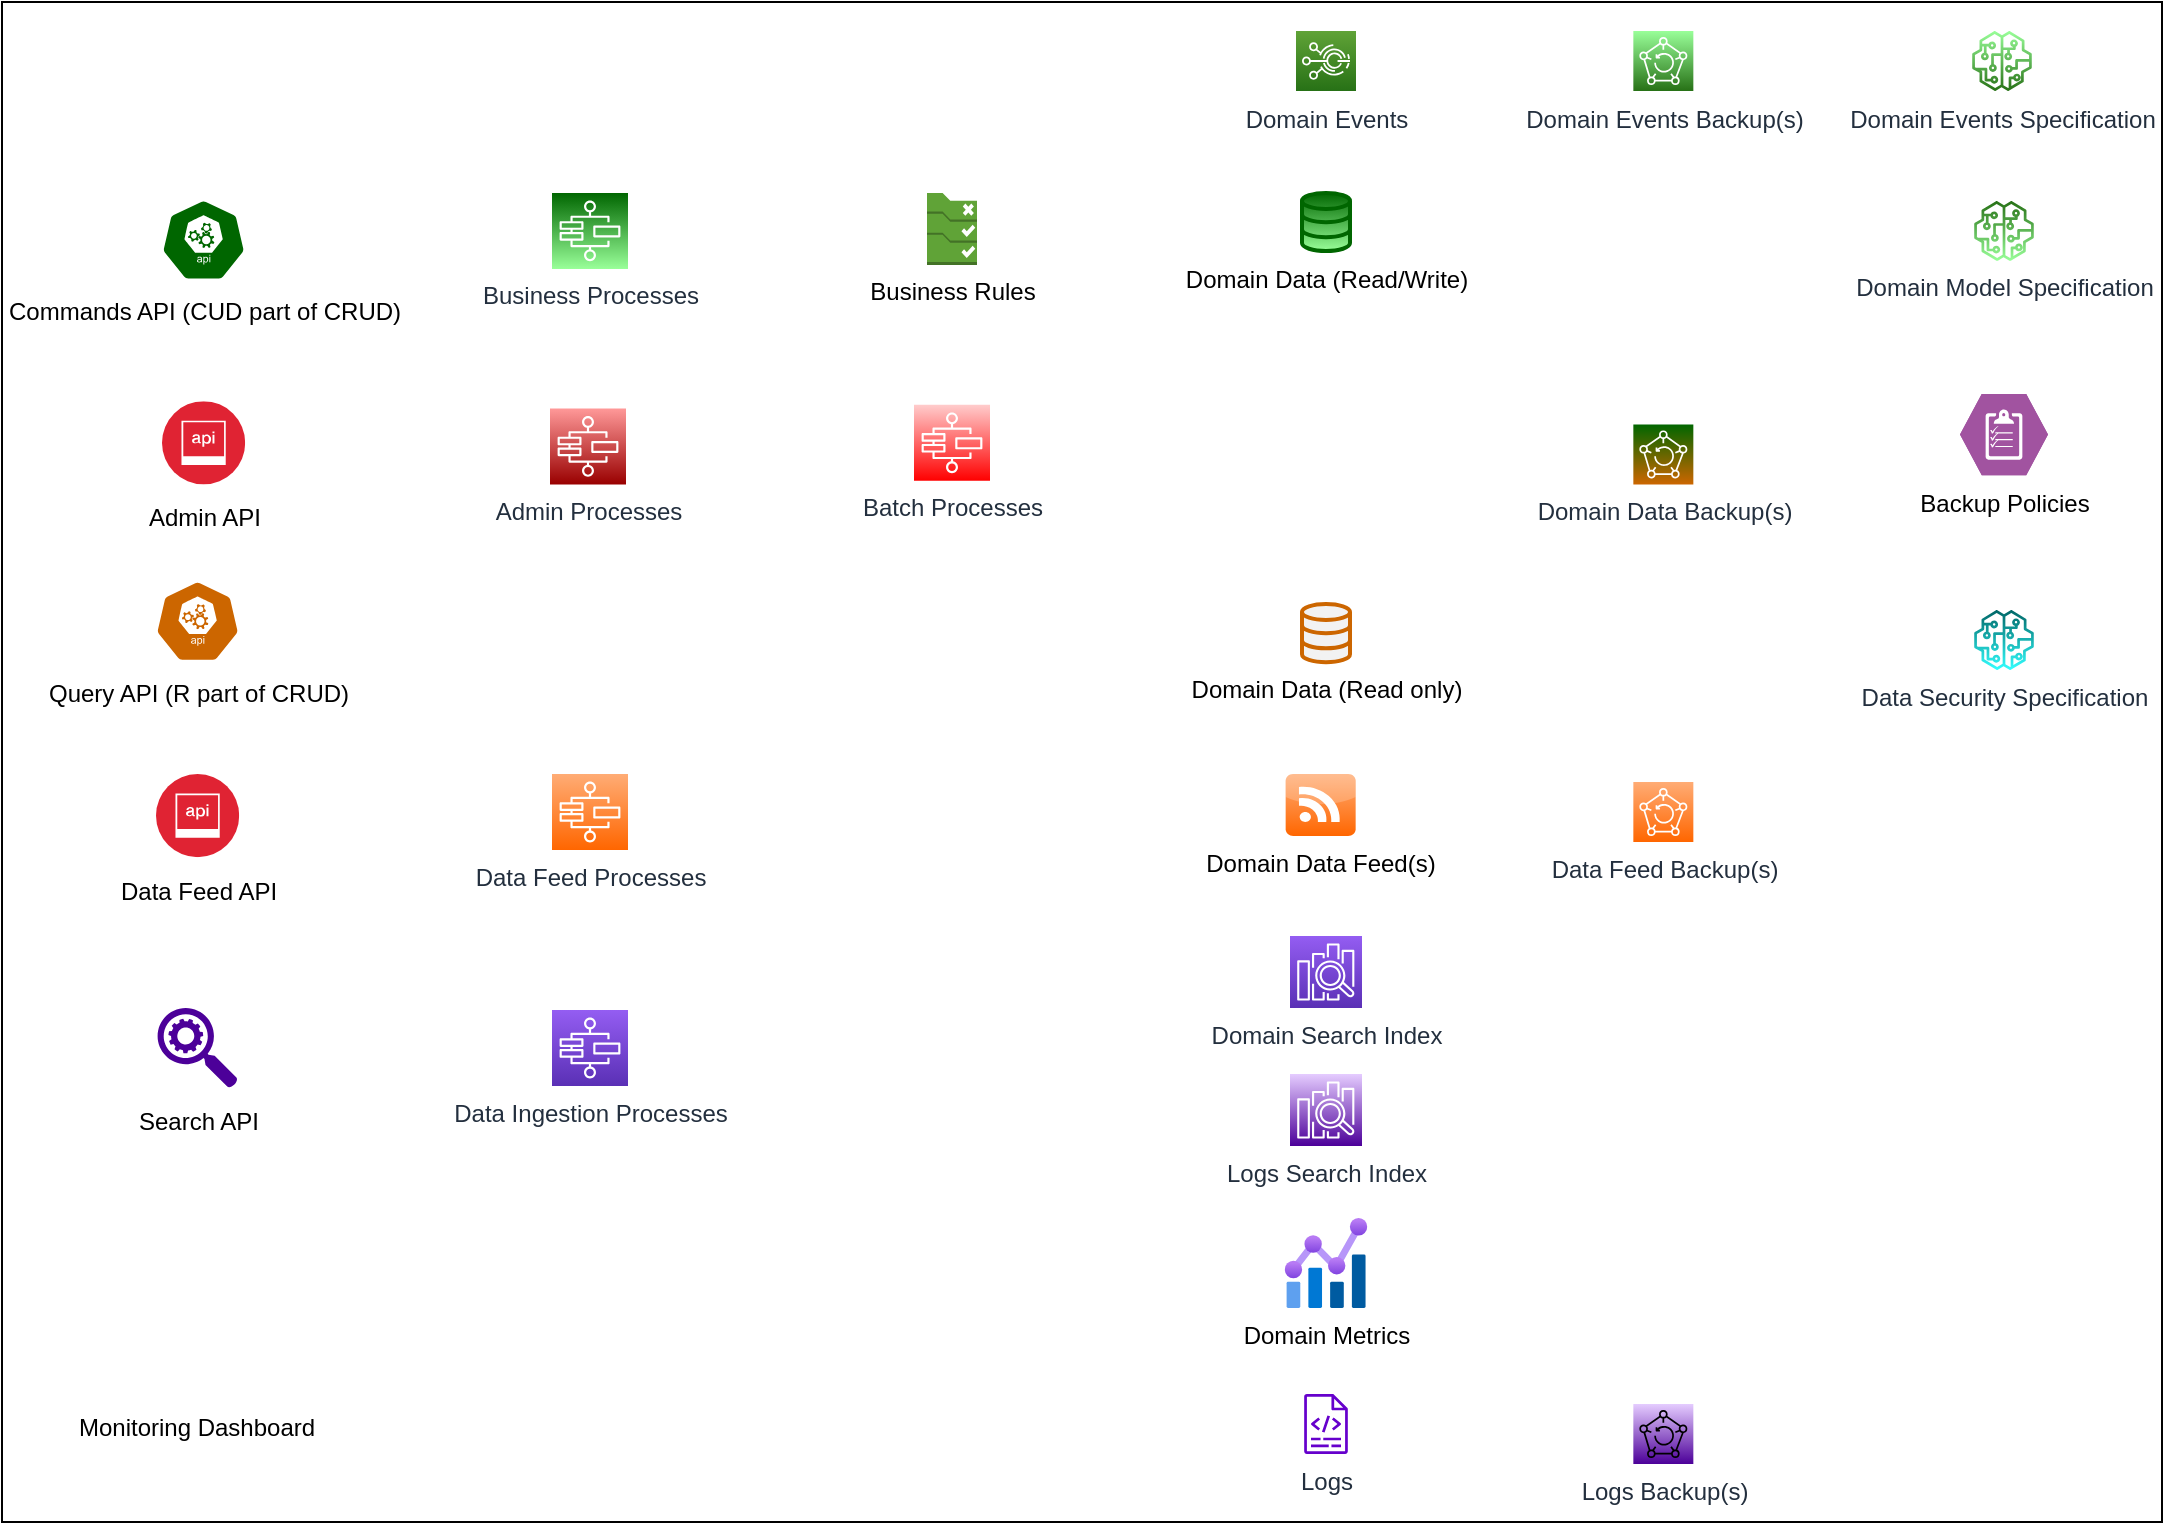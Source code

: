<mxfile version="18.1.1" type="github" pages="2">
  <diagram id="YpfgOicpe_ktB0YQQekx" name="Big picture view - Business Domain">
    <mxGraphModel dx="1248" dy="804" grid="1" gridSize="10" guides="1" tooltips="1" connect="1" arrows="1" fold="1" page="1" pageScale="1" pageWidth="1169" pageHeight="827" math="0" shadow="0">
      <root>
        <mxCell id="0" />
        <mxCell id="1" parent="0" />
        <mxCell id="rvYusmREHdtUx_hZXpQg-1" value="" style="rounded=0;whiteSpace=wrap;html=1;fillColor=none;" parent="1" vertex="1">
          <mxGeometry x="40" y="34" width="1080" height="760" as="geometry" />
        </mxCell>
        <mxCell id="rvYusmREHdtUx_hZXpQg-4" value="&lt;br&gt;&lt;br&gt;&lt;br&gt;Search API" style="sketch=0;html=1;aspect=fixed;strokeColor=none;shadow=0;align=center;verticalAlign=top;fillColor=#4C0099;shape=mxgraph.gcp2.search_api" parent="1" vertex="1">
          <mxGeometry x="117.8" y="537" width="40" height="40" as="geometry" />
        </mxCell>
        <mxCell id="rvYusmREHdtUx_hZXpQg-5" value="Domain Data (Read/Write)" style="html=1;verticalLabelPosition=bottom;align=center;labelBackgroundColor=#ffffff;verticalAlign=top;strokeWidth=2;strokeColor=#006600;shadow=0;dashed=0;shape=mxgraph.ios7.icons.data;fillColor=#006600;gradientColor=#99FF99;" parent="1" vertex="1">
          <mxGeometry x="690" y="129.45" width="24" height="29.1" as="geometry" />
        </mxCell>
        <mxCell id="rvYusmREHdtUx_hZXpQg-7" value="Domain Search Index" style="sketch=0;points=[[0,0,0],[0.25,0,0],[0.5,0,0],[0.75,0,0],[1,0,0],[0,1,0],[0.25,1,0],[0.5,1,0],[0.75,1,0],[1,1,0],[0,0.25,0],[0,0.5,0],[0,0.75,0],[1,0.25,0],[1,0.5,0],[1,0.75,0]];outlineConnect=0;fontColor=#232F3E;gradientColor=#945DF2;gradientDirection=north;fillColor=#5A30B5;strokeColor=#ffffff;dashed=0;verticalLabelPosition=bottom;verticalAlign=top;align=center;html=1;fontSize=12;fontStyle=0;aspect=fixed;shape=mxgraph.aws4.resourceIcon;resIcon=mxgraph.aws4.elasticsearch_service;" parent="1" vertex="1">
          <mxGeometry x="684.0" y="501" width="36" height="36" as="geometry" />
        </mxCell>
        <mxCell id="rvYusmREHdtUx_hZXpQg-8" value="Domain Data (Read only)" style="html=1;verticalLabelPosition=bottom;align=center;labelBackgroundColor=#ffffff;verticalAlign=top;strokeWidth=2;strokeColor=#CC6600;shadow=0;dashed=0;shape=mxgraph.ios7.icons.data;fillColor=#F2F2F2;" parent="1" vertex="1">
          <mxGeometry x="690" y="335" width="24" height="29.1" as="geometry" />
        </mxCell>
        <mxCell id="rvYusmREHdtUx_hZXpQg-9" value="Logs" style="sketch=0;outlineConnect=0;fontColor=#232F3E;gradientColor=none;fillColor=#6600CC;strokeColor=none;dashed=0;verticalLabelPosition=bottom;verticalAlign=top;align=center;html=1;fontSize=12;fontStyle=0;aspect=fixed;pointerEvents=1;shape=mxgraph.aws4.logs;" parent="1" vertex="1">
          <mxGeometry x="681.83" y="730" width="40.34" height="30" as="geometry" />
        </mxCell>
        <mxCell id="rvYusmREHdtUx_hZXpQg-10" value="Logs Search Index" style="sketch=0;points=[[0,0,0],[0.25,0,0],[0.5,0,0],[0.75,0,0],[1,0,0],[0,1,0],[0.25,1,0],[0.5,1,0],[0.75,1,0],[1,1,0],[0,0.25,0],[0,0.5,0],[0,0.75,0],[1,0.25,0],[1,0.5,0],[1,0.75,0]];outlineConnect=0;fontColor=#232F3E;gradientColor=#E5CCFF;gradientDirection=north;fillColor=#4C0099;strokeColor=#ffffff;dashed=0;verticalLabelPosition=bottom;verticalAlign=top;align=center;html=1;fontSize=12;fontStyle=0;aspect=fixed;shape=mxgraph.aws4.resourceIcon;resIcon=mxgraph.aws4.elasticsearch_service;" parent="1" vertex="1">
          <mxGeometry x="684" y="570" width="36" height="36" as="geometry" />
        </mxCell>
        <mxCell id="rvYusmREHdtUx_hZXpQg-11" value="Business Processes" style="sketch=0;points=[[0,0,0],[0.25,0,0],[0.5,0,0],[0.75,0,0],[1,0,0],[0,1,0],[0.25,1,0],[0.5,1,0],[0.75,1,0],[1,1,0],[0,0.25,0],[0,0.5,0],[0,0.75,0],[1,0.25,0],[1,0.5,0],[1,0.75,0]];outlineConnect=0;fontColor=#232F3E;gradientColor=#99FF99;gradientDirection=south;fillColor=#006600;strokeColor=#ffffff;dashed=0;verticalLabelPosition=bottom;verticalAlign=top;align=center;html=1;fontSize=12;fontStyle=0;aspect=fixed;shape=mxgraph.aws4.resourceIcon;resIcon=mxgraph.aws4.step_functions;" parent="1" vertex="1">
          <mxGeometry x="315" y="129.45" width="38" height="38" as="geometry" />
        </mxCell>
        <mxCell id="rvYusmREHdtUx_hZXpQg-14" value="Domain Events" style="sketch=0;points=[[0,0,0],[0.25,0,0],[0.5,0,0],[0.75,0,0],[1,0,0],[0,1,0],[0.25,1,0],[0.5,1,0],[0.75,1,0],[1,1,0],[0,0.25,0],[0,0.5,0],[0,0.75,0],[1,0.25,0],[1,0.5,0],[1,0.75,0]];outlineConnect=0;fontColor=#232F3E;gradientColor=#60A337;gradientDirection=north;fillColor=#277116;strokeColor=#ffffff;dashed=0;verticalLabelPosition=bottom;verticalAlign=top;align=center;html=1;fontSize=12;fontStyle=0;aspect=fixed;shape=mxgraph.aws4.resourceIcon;resIcon=mxgraph.aws4.iot_events;" parent="1" vertex="1">
          <mxGeometry x="687" y="48.5" width="30" height="30" as="geometry" />
        </mxCell>
        <mxCell id="rvYusmREHdtUx_hZXpQg-16" value="Monitoring Dashboard" style="shape=image;html=1;verticalAlign=top;verticalLabelPosition=bottom;labelBackgroundColor=#ffffff;imageAspect=0;aspect=fixed;image=https://cdn1.iconfinder.com/data/icons/business-and-finance-20/200/vector_65_11-128.png;strokeColor=#006600;fillColor=#B0084D;gradientColor=#FF0C70;" parent="1" vertex="1">
          <mxGeometry x="106.8" y="673" width="60" height="60" as="geometry" />
        </mxCell>
        <mxCell id="rvYusmREHdtUx_hZXpQg-17" value="Domain Metrics" style="aspect=fixed;html=1;points=[];align=center;image;fontSize=12;image=img/lib/azure2/management_governance/Metrics.svg;strokeColor=#006600;fillColor=#B0084D;gradientColor=#FF0C70;" parent="1" vertex="1">
          <mxGeometry x="681.23" y="642" width="41.54" height="45" as="geometry" />
        </mxCell>
        <mxCell id="rvYusmREHdtUx_hZXpQg-20" value="&lt;font color=&quot;#000000&quot;&gt;Admin API&lt;/font&gt;" style="aspect=fixed;perimeter=ellipsePerimeter;html=1;align=center;shadow=0;dashed=0;fontColor=#4277BB;labelBackgroundColor=#ffffff;fontSize=12;spacingTop=3;image;image=img/lib/ibm/security/api_security.svg;strokeColor=#006600;fillColor=#B0084D;gradientColor=#FF0C70;" parent="1" vertex="1">
          <mxGeometry x="120" y="233.6" width="41.6" height="41.6" as="geometry" />
        </mxCell>
        <mxCell id="rvYusmREHdtUx_hZXpQg-23" value="Admin Processes" style="sketch=0;points=[[0,0,0],[0.25,0,0],[0.5,0,0],[0.75,0,0],[1,0,0],[0,1,0],[0.25,1,0],[0.5,1,0],[0.75,1,0],[1,1,0],[0,0.25,0],[0,0.5,0],[0,0.75,0],[1,0.25,0],[1,0.5,0],[1,0.75,0]];outlineConnect=0;fontColor=#232F3E;gradientColor=#FF9999;gradientDirection=north;fillColor=#990000;strokeColor=#ffffff;dashed=0;verticalLabelPosition=bottom;verticalAlign=top;align=center;html=1;fontSize=12;fontStyle=0;aspect=fixed;shape=mxgraph.aws4.resourceIcon;resIcon=mxgraph.aws4.step_functions;" parent="1" vertex="1">
          <mxGeometry x="314" y="237.2" width="38" height="38" as="geometry" />
        </mxCell>
        <mxCell id="rvYusmREHdtUx_hZXpQg-26" value="Domain Events Backup(s)" style="sketch=0;points=[[0,0,0],[0.25,0,0],[0.5,0,0],[0.75,0,0],[1,0,0],[0,1,0],[0.25,1,0],[0.5,1,0],[0.75,1,0],[1,1,0],[0,0.25,0],[0,0.5,0],[0,0.75,0],[1,0.25,0],[1,0.5,0],[1,0.75,0]];outlineConnect=0;fontColor=#232F3E;gradientColor=#99FF99;gradientDirection=north;fillColor=#277116;strokeColor=#ffffff;dashed=0;verticalLabelPosition=bottom;verticalAlign=top;align=center;html=1;fontSize=12;fontStyle=0;aspect=fixed;shape=mxgraph.aws4.resourceIcon;resIcon=mxgraph.aws4.backup;" parent="1" vertex="1">
          <mxGeometry x="855.67" y="48.5" width="30" height="30" as="geometry" />
        </mxCell>
        <mxCell id="rvYusmREHdtUx_hZXpQg-27" value="Domain Data&amp;nbsp;Backup(s)" style="sketch=0;points=[[0,0,0],[0.25,0,0],[0.5,0,0],[0.75,0,0],[1,0,0],[0,1,0],[0.25,1,0],[0.5,1,0],[0.75,1,0],[1,1,0],[0,0.25,0],[0,0.5,0],[0,0.75,0],[1,0.25,0],[1,0.5,0],[1,0.75,0]];outlineConnect=0;fontColor=#232F3E;gradientColor=#CC6600;gradientDirection=south;fillColor=#006600;strokeColor=#FFFFFF;dashed=0;verticalLabelPosition=bottom;verticalAlign=top;align=center;html=1;fontSize=12;fontStyle=0;aspect=fixed;shape=mxgraph.aws4.resourceIcon;resIcon=mxgraph.aws4.backup;" parent="1" vertex="1">
          <mxGeometry x="855.67" y="245.2" width="30" height="30" as="geometry" />
        </mxCell>
        <mxCell id="rvYusmREHdtUx_hZXpQg-28" value="Logs Backup(s)" style="sketch=0;points=[[0,0,0],[0.25,0,0],[0.5,0,0],[0.75,0,0],[1,0,0],[0,1,0],[0.25,1,0],[0.5,1,0],[0.75,1,0],[1,1,0],[0,0.25,0],[0,0.5,0],[0,0.75,0],[1,0.25,0],[1,0.5,0],[1,0.75,0]];outlineConnect=0;fontColor=#232F3E;gradientColor=#E5CCFF;gradientDirection=north;fillColor=#4C0099;strokeColor=none;dashed=0;verticalLabelPosition=bottom;verticalAlign=top;align=center;html=1;fontSize=12;fontStyle=0;aspect=fixed;shape=mxgraph.aws4.resourceIcon;resIcon=mxgraph.aws4.backup;" parent="1" vertex="1">
          <mxGeometry x="855.67" y="735" width="30" height="30" as="geometry" />
        </mxCell>
        <mxCell id="rvYusmREHdtUx_hZXpQg-31" value="Domain Events Specification" style="sketch=0;outlineConnect=0;fontColor=#232F3E;gradientColor=#99FF99;fillColor=#277116;strokeColor=none;dashed=0;verticalLabelPosition=bottom;verticalAlign=top;align=center;html=1;fontSize=12;fontStyle=0;aspect=fixed;pointerEvents=1;shape=mxgraph.aws4.sagemaker_model;gradientDirection=north;" parent="1" vertex="1">
          <mxGeometry x="1025" y="48.5" width="30" height="30" as="geometry" />
        </mxCell>
        <mxCell id="rvYusmREHdtUx_hZXpQg-32" value="Domain Model Specification" style="sketch=0;outlineConnect=0;fontColor=#232F3E;gradientColor=#99FF99;fillColor=#277116;strokeColor=none;dashed=0;verticalLabelPosition=bottom;verticalAlign=top;align=center;html=1;fontSize=12;fontStyle=0;aspect=fixed;pointerEvents=1;shape=mxgraph.aws4.sagemaker_model;gradientDirection=south;" parent="1" vertex="1">
          <mxGeometry x="1026" y="133.45" width="30" height="30" as="geometry" />
        </mxCell>
        <mxCell id="rvYusmREHdtUx_hZXpQg-36" value="Business Rules" style="outlineConnect=0;dashed=0;verticalLabelPosition=bottom;verticalAlign=top;align=center;html=1;shape=mxgraph.aws3.config_rule;fillColor=#60A337;gradientColor=none;fontColor=#000000;strokeColor=#006600;strokeWidth=4;" parent="1" vertex="1">
          <mxGeometry x="502.5" y="129.45" width="25" height="36" as="geometry" />
        </mxCell>
        <mxCell id="9aHXhwYlm7oNs_h8yyvi-1" value="Backup Policies" style="verticalLabelPosition=bottom;sketch=0;html=1;fillColor=#A153A0;strokeColor=#ffffff;verticalAlign=top;align=center;points=[[0,0.5,0],[0.125,0.25,0],[0.25,0,0],[0.5,0,0],[0.75,0,0],[0.875,0.25,0],[1,0.5,0],[0.875,0.75,0],[0.75,1,0],[0.5,1,0],[0.125,0.75,0]];pointerEvents=1;shape=mxgraph.cisco_safe.compositeIcon;bgIcon=mxgraph.cisco_safe.design.blank_device;resIcon=mxgraph.cisco_safe.design.policy;fontColor=#000000;" vertex="1" parent="1">
          <mxGeometry x="1019" y="230.0" width="44" height="40.6" as="geometry" />
        </mxCell>
        <mxCell id="9aHXhwYlm7oNs_h8yyvi-2" value="Data Security Specification" style="sketch=0;outlineConnect=0;fontColor=#232F3E;gradientColor=#33FFFF;fillColor=#006666;strokeColor=none;dashed=0;verticalLabelPosition=bottom;verticalAlign=top;align=center;html=1;fontSize=12;fontStyle=0;aspect=fixed;pointerEvents=1;shape=mxgraph.aws4.sagemaker_model;gradientDirection=south;" vertex="1" parent="1">
          <mxGeometry x="1026" y="338" width="30" height="30" as="geometry" />
        </mxCell>
        <mxCell id="9aHXhwYlm7oNs_h8yyvi-3" value="Domain Data Feed(s)" style="dashed=0;outlineConnect=0;html=1;align=center;labelPosition=center;verticalLabelPosition=bottom;verticalAlign=top;shape=mxgraph.webicons.feed;fillColor=#FFAC75;gradientColor=#FF6600;fontColor=#000000;strokeColor=#CC6600;strokeWidth=4;" vertex="1" parent="1">
          <mxGeometry x="681.83" y="420" width="35" height="31" as="geometry" />
        </mxCell>
        <mxCell id="9aHXhwYlm7oNs_h8yyvi-5" value="Data Feed Processes" style="sketch=0;points=[[0,0,0],[0.25,0,0],[0.5,0,0],[0.75,0,0],[1,0,0],[0,1,0],[0.25,1,0],[0.5,1,0],[0.75,1,0],[1,1,0],[0,0.25,0],[0,0.5,0],[0,0.75,0],[1,0.25,0],[1,0.5,0],[1,0.75,0]];outlineConnect=0;fontColor=#232F3E;gradientColor=#FF6600;gradientDirection=south;fillColor=#FFAC75;strokeColor=#FFFFFF;dashed=0;verticalLabelPosition=bottom;verticalAlign=top;align=center;html=1;fontSize=12;fontStyle=0;aspect=fixed;shape=mxgraph.aws4.resourceIcon;resIcon=mxgraph.aws4.step_functions;" vertex="1" parent="1">
          <mxGeometry x="315" y="420.0" width="38" height="38" as="geometry" />
        </mxCell>
        <mxCell id="9aHXhwYlm7oNs_h8yyvi-6" value="Data Ingestion Processes" style="sketch=0;points=[[0,0,0],[0.25,0,0],[0.5,0,0],[0.75,0,0],[1,0,0],[0,1,0],[0.25,1,0],[0.5,1,0],[0.75,1,0],[1,1,0],[0,0.25,0],[0,0.5,0],[0,0.75,0],[1,0.25,0],[1,0.5,0],[1,0.75,0]];outlineConnect=0;fontColor=#232F3E;gradientColor=#945DF2;gradientDirection=north;fillColor=#5A30B5;strokeColor=#FFFFFF;dashed=0;verticalLabelPosition=bottom;verticalAlign=top;align=center;html=1;fontSize=12;fontStyle=0;aspect=fixed;shape=mxgraph.aws4.resourceIcon;resIcon=mxgraph.aws4.step_functions;" vertex="1" parent="1">
          <mxGeometry x="315" y="538" width="38" height="38" as="geometry" />
        </mxCell>
        <mxCell id="9aHXhwYlm7oNs_h8yyvi-7" value="&lt;br&gt;&lt;br&gt;&lt;br&gt;&lt;br&gt;&lt;br&gt;Commands API (CUD part of CRUD)" style="sketch=0;html=1;dashed=0;whitespace=wrap;fillColor=#006600;strokeColor=#ffffff;points=[[0.005,0.63,0],[0.1,0.2,0],[0.9,0.2,0],[0.5,0,0],[0.995,0.63,0],[0.72,0.99,0],[0.5,1,0],[0.28,0.99,0]];shape=mxgraph.kubernetes.icon;prIcon=api;fontColor=#000000;gradientColor=#99FF99;" vertex="1" parent="1">
          <mxGeometry x="118.8" y="132.45" width="44" height="41" as="geometry" />
        </mxCell>
        <mxCell id="9aHXhwYlm7oNs_h8yyvi-8" value="&lt;br&gt;&lt;br&gt;&lt;br&gt;&lt;br&gt;&lt;br&gt;Query API (R part of CRUD)" style="sketch=0;html=1;dashed=0;whitespace=wrap;fillColor=#CC6600;strokeColor=#ffffff;points=[[0.005,0.63,0],[0.1,0.2,0],[0.9,0.2,0],[0.5,0,0],[0.995,0.63,0],[0.72,0.99,0],[0.5,1,0],[0.28,0.99,0]];shape=mxgraph.kubernetes.icon;prIcon=api;fontColor=#000000;gradientColor=none;" vertex="1" parent="1">
          <mxGeometry x="115.8" y="323.1" width="44" height="41" as="geometry" />
        </mxCell>
        <mxCell id="9aHXhwYlm7oNs_h8yyvi-9" value="&lt;font color=&quot;#000000&quot;&gt;Data Feed API&lt;/font&gt;" style="aspect=fixed;perimeter=ellipsePerimeter;html=1;align=center;shadow=0;dashed=0;fontColor=#4277BB;labelBackgroundColor=#ffffff;fontSize=12;spacingTop=3;image;image=img/lib/ibm/security/api_security.svg;strokeColor=#006600;fillColor=#B0084D;gradientColor=#FF0C70;" vertex="1" parent="1">
          <mxGeometry x="117" y="420" width="41.6" height="41.6" as="geometry" />
        </mxCell>
        <mxCell id="Sf-acoJhax5G-uQdif3t-1" value="Data Feed Backup(s)" style="sketch=0;points=[[0,0,0],[0.25,0,0],[0.5,0,0],[0.75,0,0],[1,0,0],[0,1,0],[0.25,1,0],[0.5,1,0],[0.75,1,0],[1,1,0],[0,0.25,0],[0,0.5,0],[0,0.75,0],[1,0.25,0],[1,0.5,0],[1,0.75,0]];outlineConnect=0;fontColor=#232F3E;gradientColor=#FF6600;gradientDirection=south;fillColor=#FFAC75;strokeColor=#FFFFFF;dashed=0;verticalLabelPosition=bottom;verticalAlign=top;align=center;html=1;fontSize=12;fontStyle=0;aspect=fixed;shape=mxgraph.aws4.resourceIcon;resIcon=mxgraph.aws4.backup;" vertex="1" parent="1">
          <mxGeometry x="855.67" y="424" width="30" height="30" as="geometry" />
        </mxCell>
        <mxCell id="lrcMTq3NxGdJ4knLMvQn-1" value="Batch Processes" style="sketch=0;points=[[0,0,0],[0.25,0,0],[0.5,0,0],[0.75,0,0],[1,0,0],[0,1,0],[0.25,1,0],[0.5,1,0],[0.75,1,0],[1,1,0],[0,0.25,0],[0,0.5,0],[0,0.75,0],[1,0.25,0],[1,0.5,0],[1,0.75,0]];outlineConnect=0;fontColor=#232F3E;gradientColor=#FFCCCC;gradientDirection=north;fillColor=#FF0000;strokeColor=#ffffff;dashed=0;verticalLabelPosition=bottom;verticalAlign=top;align=center;html=1;fontSize=12;fontStyle=0;aspect=fixed;shape=mxgraph.aws4.resourceIcon;resIcon=mxgraph.aws4.step_functions;" vertex="1" parent="1">
          <mxGeometry x="496" y="235.4" width="38" height="38" as="geometry" />
        </mxCell>
      </root>
    </mxGraphModel>
  </diagram>
  <diagram name="Big picture view - Technical" id="hx1H9DJmWcId21KZSC7y">
    <mxGraphModel dx="1186" dy="764" grid="1" gridSize="10" guides="1" tooltips="1" connect="1" arrows="1" fold="1" page="1" pageScale="1" pageWidth="1169" pageHeight="827" math="0" shadow="0">
      <root>
        <mxCell id="8JEI-f0Y0mc0raWsWDQL-0" />
        <mxCell id="8JEI-f0Y0mc0raWsWDQL-1" parent="8JEI-f0Y0mc0raWsWDQL-0" />
        <mxCell id="8JEI-f0Y0mc0raWsWDQL-2" value="" style="rounded=0;whiteSpace=wrap;html=1;fillColor=none;" vertex="1" parent="8JEI-f0Y0mc0raWsWDQL-1">
          <mxGeometry x="40" y="34" width="1080" height="760" as="geometry" />
        </mxCell>
        <mxCell id="8JEI-f0Y0mc0raWsWDQL-10" value="Intermediate Storage Queue(s)" style="verticalLabelPosition=bottom;html=1;verticalAlign=top;align=center;strokeColor=none;fillColor=#0080A3;shape=mxgraph.azure.queue_generic;pointerEvents=1;strokeWidth=4;perimeterSpacing=2;" vertex="1" parent="8JEI-f0Y0mc0raWsWDQL-1">
          <mxGeometry x="120" y="70" width="50" height="15" as="geometry" />
        </mxCell>
        <mxCell id="8JEI-f0Y0mc0raWsWDQL-19" value="Configuration Parameters" style="outlineConnect=0;dashed=0;verticalLabelPosition=bottom;verticalAlign=top;align=center;html=1;shape=mxgraph.aws3.parameter_store;fillColor=#759C3E;gradientColor=none;fontColor=#000000;strokeColor=#006600;strokeWidth=4;" vertex="1" parent="8JEI-f0Y0mc0raWsWDQL-1">
          <mxGeometry x="500.0" y="63.1" width="45" height="38" as="geometry" />
        </mxCell>
        <mxCell id="8JEI-f0Y0mc0raWsWDQL-22" value="Security Certificates" style="outlineConnect=0;dashed=0;verticalLabelPosition=bottom;verticalAlign=top;align=center;html=1;shape=mxgraph.aws3.certificate_manager;fillColor=#006666;gradientColor=#33FFFF;fontColor=#000000;strokeColor=none;strokeWidth=4;" vertex="1" parent="8JEI-f0Y0mc0raWsWDQL-1">
          <mxGeometry x="320" y="63.1" width="41.5" height="28.8" as="geometry" />
        </mxCell>
        <mxCell id="gSC41v_ms5mnBrK4dlhs-0" value="&lt;font color=&quot;#000000&quot;&gt;API Management&lt;/font&gt;" style="aspect=fixed;perimeter=ellipsePerimeter;html=1;align=center;shadow=0;dashed=0;fontColor=#4277BB;labelBackgroundColor=#ffffff;fontSize=12;spacingTop=3;image;image=img/lib/ibm/management/api_management.svg;strokeColor=#FFFFFF;strokeWidth=4;fillColor=#FFAC75;gradientColor=#CC6600;gradientDirection=north;" vertex="1" parent="8JEI-f0Y0mc0raWsWDQL-1">
          <mxGeometry x="125" y="170" width="40" height="40" as="geometry" />
        </mxCell>
      </root>
    </mxGraphModel>
  </diagram>
</mxfile>
